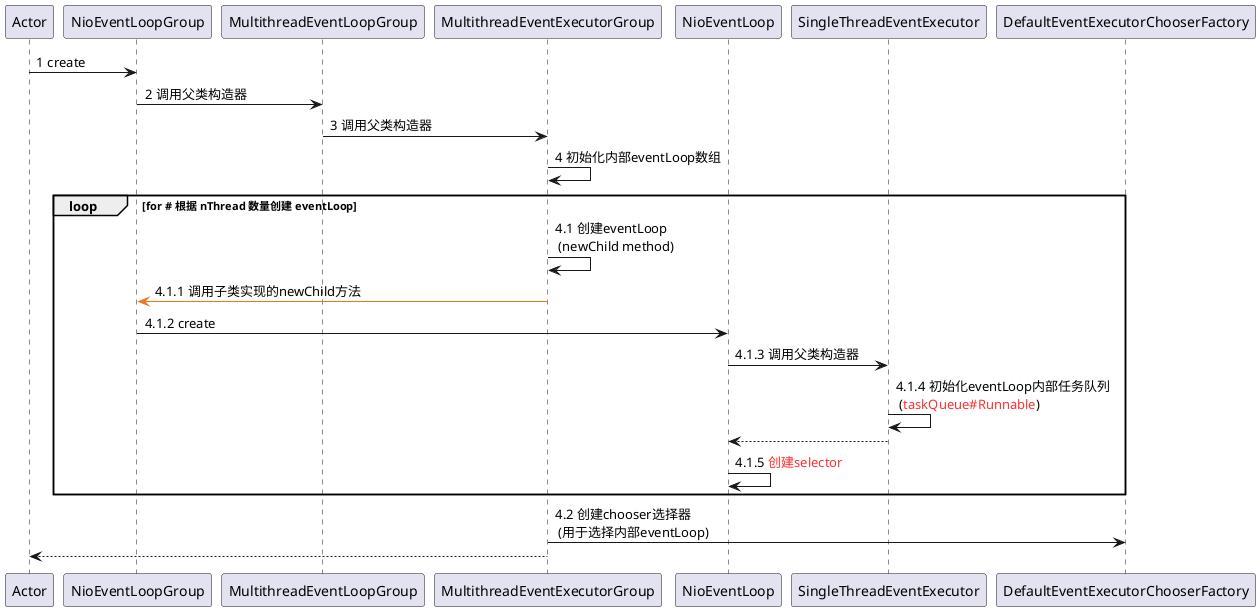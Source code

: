 @startuml participant

Actor -> NioEventLoopGroup: 1 create
NioEventLoopGroup -> MultithreadEventLoopGroup: 2 调用父类构造器
MultithreadEventLoopGroup -> MultithreadEventExecutorGroup: 3 调用父类构造器
MultithreadEventExecutorGroup -> MultithreadEventExecutorGroup: 4 初始化内部eventLoop数组
loop for # 根据 nThread 数量创建 eventLoop
MultithreadEventExecutorGroup -> MultithreadEventExecutorGroup: 4.1 创建eventLoop \n (newChild method)
NioEventLoopGroup <-[#EE7621] MultithreadEventExecutorGroup: 4.1.1 调用子类实现的newChild方法
NioEventLoopGroup -> NioEventLoop: 4.1.2 create
NioEventLoop -> SingleThreadEventExecutor: 4.1.3 调用父类构造器
SingleThreadEventExecutor -> SingleThreadEventExecutor: 4.1.4 初始化eventLoop内部任务队列 \n (<color:#FF3030>taskQueue#Runnable</color>)
NioEventLoop <-- SingleThreadEventExecutor
NioEventLoop -> NioEventLoop: 4.1.5 <color:#FF3030>创建selector</color>
end
MultithreadEventExecutorGroup -> DefaultEventExecutorChooserFactory: 4.2 创建chooser选择器 \n (用于选择内部eventLoop)

Actor <-- MultithreadEventExecutorGroup
@enduml